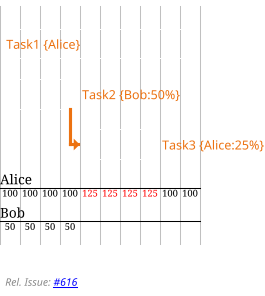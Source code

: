 ' Do not edit
' Theme Gallery
' autogenerated by script
'
@startgantt
!$PUML_OUTLINE = "true"
!$PUML_MODE = "dark"
!theme aws-orange
[Task1] on {Alice} lasts 10 days
[Task2] on {Bob:50%} lasts 2 days
then [Task3] on {Alice:25%} lasts 1 days
left footer \n<i>Rel. Issue: [[https://github.com/plantuml/plantuml/issues/616 #616]]
@endgantt
